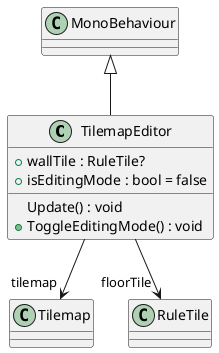 @startuml
class TilemapEditor {
    + wallTile : RuleTile?
    + isEditingMode : bool = false
    Update() : void
    + ToggleEditingMode() : void
}
MonoBehaviour <|-- TilemapEditor
TilemapEditor --> "tilemap" Tilemap
TilemapEditor --> "floorTile" RuleTile
@enduml
